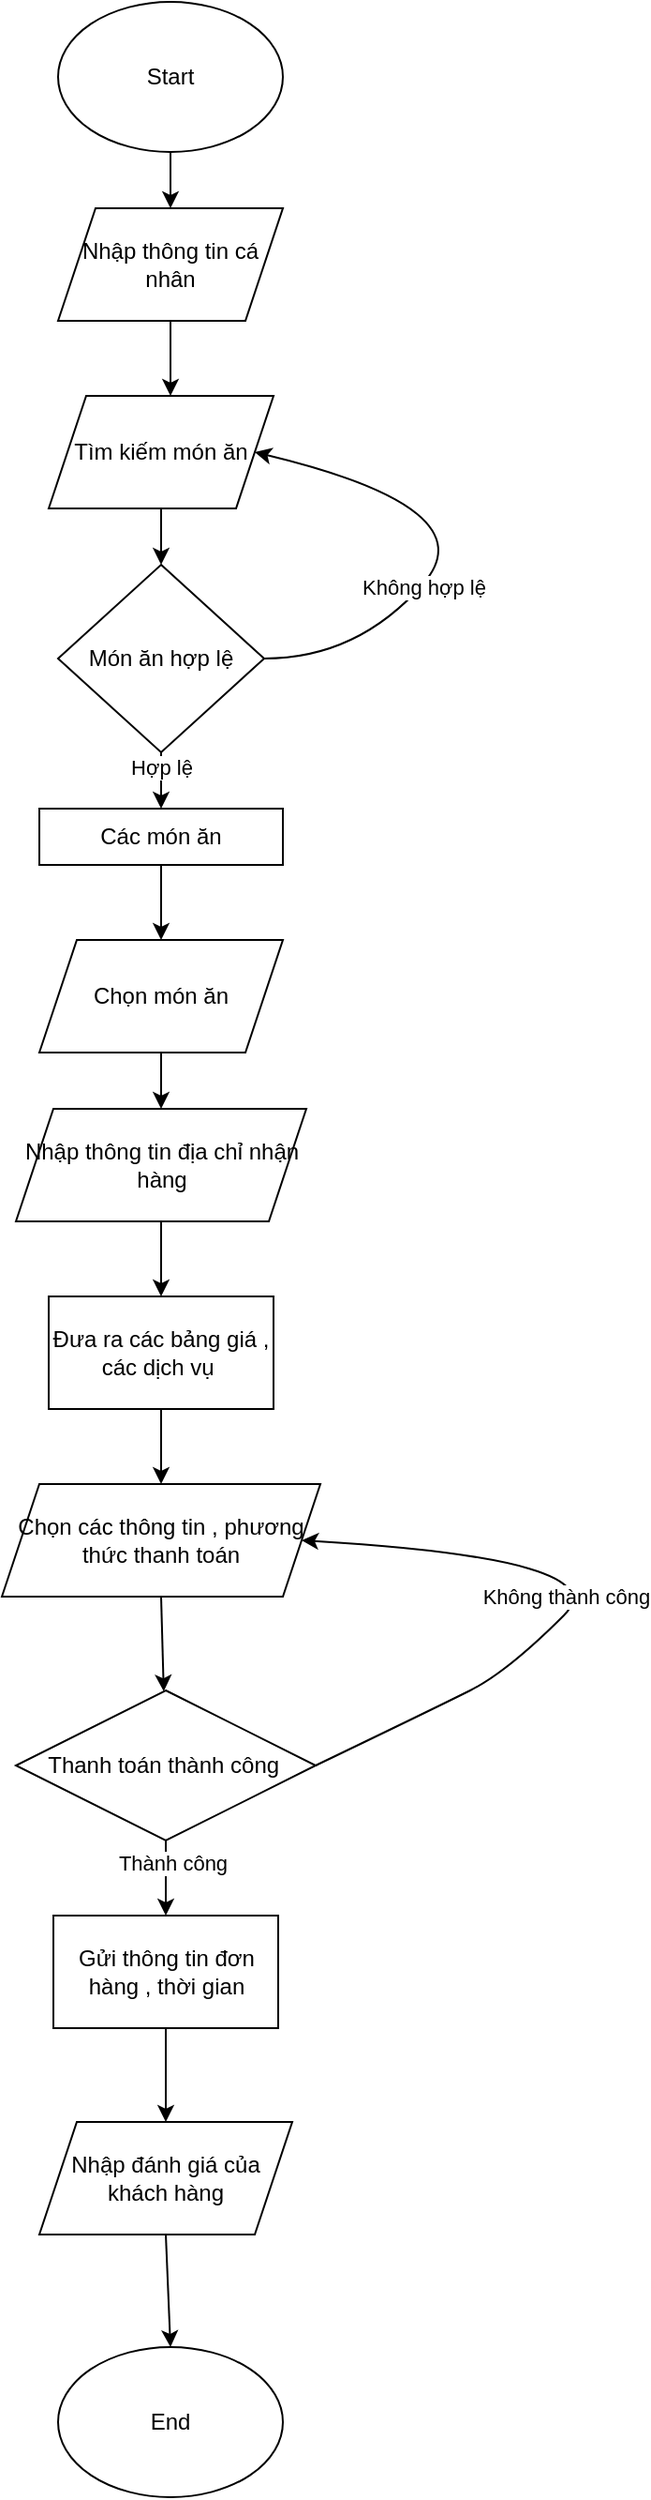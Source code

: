 <mxfile version="28.2.3">
  <diagram name="Trang-1" id="tx0tOLe0ebeHfLNTeAjb">
    <mxGraphModel dx="786" dy="451" grid="1" gridSize="10" guides="1" tooltips="1" connect="1" arrows="1" fold="1" page="1" pageScale="1" pageWidth="827" pageHeight="1169" math="0" shadow="0">
      <root>
        <mxCell id="0" />
        <mxCell id="1" parent="0" />
        <mxCell id="BoBG6MyyK4TwJBYPPZLz-1" value="Start" style="ellipse;whiteSpace=wrap;html=1;" parent="1" vertex="1">
          <mxGeometry x="340" y="10" width="120" height="80" as="geometry" />
        </mxCell>
        <mxCell id="dcd22xgBDRz-Wt_h7stV-1" value="End" style="ellipse;whiteSpace=wrap;html=1;" vertex="1" parent="1">
          <mxGeometry x="340" y="1260" width="120" height="80" as="geometry" />
        </mxCell>
        <mxCell id="dcd22xgBDRz-Wt_h7stV-2" value="Nhập thông tin cá nhân" style="shape=parallelogram;perimeter=parallelogramPerimeter;whiteSpace=wrap;html=1;fixedSize=1;" vertex="1" parent="1">
          <mxGeometry x="340" y="120" width="120" height="60" as="geometry" />
        </mxCell>
        <mxCell id="dcd22xgBDRz-Wt_h7stV-3" value="Tìm kiếm món ăn" style="shape=parallelogram;perimeter=parallelogramPerimeter;whiteSpace=wrap;html=1;fixedSize=1;" vertex="1" parent="1">
          <mxGeometry x="335" y="220" width="120" height="60" as="geometry" />
        </mxCell>
        <mxCell id="dcd22xgBDRz-Wt_h7stV-4" value="Món ăn hợp lệ" style="rhombus;whiteSpace=wrap;html=1;" vertex="1" parent="1">
          <mxGeometry x="340" y="310" width="110" height="100" as="geometry" />
        </mxCell>
        <mxCell id="dcd22xgBDRz-Wt_h7stV-5" value="" style="curved=1;endArrow=classic;html=1;rounded=0;entryX=1;entryY=0.5;entryDx=0;entryDy=0;" edge="1" parent="1" target="dcd22xgBDRz-Wt_h7stV-3">
          <mxGeometry width="50" height="50" relative="1" as="geometry">
            <mxPoint x="450" y="360" as="sourcePoint" />
            <mxPoint x="500" y="310" as="targetPoint" />
            <Array as="points">
              <mxPoint x="500" y="360" />
              <mxPoint x="570" y="280" />
            </Array>
          </mxGeometry>
        </mxCell>
        <mxCell id="dcd22xgBDRz-Wt_h7stV-6" value="Không hợp lệ" style="edgeLabel;html=1;align=center;verticalAlign=middle;resizable=0;points=[];" vertex="1" connectable="0" parent="dcd22xgBDRz-Wt_h7stV-5">
          <mxGeometry x="-0.285" y="-1" relative="1" as="geometry">
            <mxPoint as="offset" />
          </mxGeometry>
        </mxCell>
        <mxCell id="dcd22xgBDRz-Wt_h7stV-7" value="" style="endArrow=classic;html=1;rounded=0;entryX=0.5;entryY=0;entryDx=0;entryDy=0;" edge="1" parent="1" target="dcd22xgBDRz-Wt_h7stV-2">
          <mxGeometry width="50" height="50" relative="1" as="geometry">
            <mxPoint x="400" y="90" as="sourcePoint" />
            <mxPoint x="450" y="40" as="targetPoint" />
          </mxGeometry>
        </mxCell>
        <mxCell id="dcd22xgBDRz-Wt_h7stV-8" value="" style="endArrow=classic;html=1;rounded=0;exitX=0.5;exitY=1;exitDx=0;exitDy=0;" edge="1" parent="1" source="dcd22xgBDRz-Wt_h7stV-2">
          <mxGeometry width="50" height="50" relative="1" as="geometry">
            <mxPoint x="230" y="220" as="sourcePoint" />
            <mxPoint x="400" y="220" as="targetPoint" />
          </mxGeometry>
        </mxCell>
        <mxCell id="dcd22xgBDRz-Wt_h7stV-9" value="" style="endArrow=classic;html=1;rounded=0;exitX=0.5;exitY=1;exitDx=0;exitDy=0;entryX=0.5;entryY=0;entryDx=0;entryDy=0;" edge="1" parent="1" source="dcd22xgBDRz-Wt_h7stV-3" target="dcd22xgBDRz-Wt_h7stV-4">
          <mxGeometry width="50" height="50" relative="1" as="geometry">
            <mxPoint x="180" y="340" as="sourcePoint" />
            <mxPoint x="230" y="290" as="targetPoint" />
          </mxGeometry>
        </mxCell>
        <mxCell id="dcd22xgBDRz-Wt_h7stV-10" value="Chọn món ăn" style="shape=parallelogram;perimeter=parallelogramPerimeter;whiteSpace=wrap;html=1;fixedSize=1;" vertex="1" parent="1">
          <mxGeometry x="330" y="510" width="130" height="60" as="geometry" />
        </mxCell>
        <mxCell id="dcd22xgBDRz-Wt_h7stV-11" value="Nhập thông tin địa chỉ nhận hàng" style="shape=parallelogram;perimeter=parallelogramPerimeter;whiteSpace=wrap;html=1;fixedSize=1;" vertex="1" parent="1">
          <mxGeometry x="317.5" y="600" width="155" height="60" as="geometry" />
        </mxCell>
        <mxCell id="dcd22xgBDRz-Wt_h7stV-14" value="Đưa ra các bảng giá , các dịch vụ&amp;nbsp;" style="rounded=0;whiteSpace=wrap;html=1;" vertex="1" parent="1">
          <mxGeometry x="335" y="700" width="120" height="60" as="geometry" />
        </mxCell>
        <mxCell id="dcd22xgBDRz-Wt_h7stV-15" value="Chọn các thông tin , phương thức thanh toán" style="shape=parallelogram;perimeter=parallelogramPerimeter;whiteSpace=wrap;html=1;fixedSize=1;" vertex="1" parent="1">
          <mxGeometry x="310" y="800" width="170" height="60" as="geometry" />
        </mxCell>
        <mxCell id="dcd22xgBDRz-Wt_h7stV-16" value="Thanh toán thành công&amp;nbsp;" style="rhombus;whiteSpace=wrap;html=1;" vertex="1" parent="1">
          <mxGeometry x="317.5" y="910" width="160" height="80" as="geometry" />
        </mxCell>
        <mxCell id="dcd22xgBDRz-Wt_h7stV-18" value="" style="curved=1;endArrow=classic;html=1;rounded=0;entryX=1;entryY=0.5;entryDx=0;entryDy=0;exitX=1;exitY=0.5;exitDx=0;exitDy=0;" edge="1" parent="1" source="dcd22xgBDRz-Wt_h7stV-16" target="dcd22xgBDRz-Wt_h7stV-15">
          <mxGeometry width="50" height="50" relative="1" as="geometry">
            <mxPoint x="475" y="930" as="sourcePoint" />
            <mxPoint x="525" y="870" as="targetPoint" />
            <Array as="points">
              <mxPoint x="540" y="920" />
              <mxPoint x="580" y="900" />
              <mxPoint x="640" y="840" />
            </Array>
          </mxGeometry>
        </mxCell>
        <mxCell id="dcd22xgBDRz-Wt_h7stV-19" value="Không thành công" style="edgeLabel;html=1;align=center;verticalAlign=middle;resizable=0;points=[];" vertex="1" connectable="0" parent="dcd22xgBDRz-Wt_h7stV-18">
          <mxGeometry x="-0.109" y="6" relative="1" as="geometry">
            <mxPoint x="-1" as="offset" />
          </mxGeometry>
        </mxCell>
        <mxCell id="dcd22xgBDRz-Wt_h7stV-20" value="Các món ăn" style="rounded=0;whiteSpace=wrap;html=1;" vertex="1" parent="1">
          <mxGeometry x="330" y="440" width="130" height="30" as="geometry" />
        </mxCell>
        <mxCell id="dcd22xgBDRz-Wt_h7stV-21" value="Gửi thông tin đơn hàng , thời gian" style="rounded=0;whiteSpace=wrap;html=1;" vertex="1" parent="1">
          <mxGeometry x="337.5" y="1030" width="120" height="60" as="geometry" />
        </mxCell>
        <mxCell id="dcd22xgBDRz-Wt_h7stV-22" value="Nhập đánh giá của khách hàng" style="shape=parallelogram;perimeter=parallelogramPerimeter;whiteSpace=wrap;html=1;fixedSize=1;" vertex="1" parent="1">
          <mxGeometry x="330" y="1140" width="135" height="60" as="geometry" />
        </mxCell>
        <mxCell id="dcd22xgBDRz-Wt_h7stV-23" value="" style="endArrow=classic;html=1;rounded=0;exitX=0.5;exitY=1;exitDx=0;exitDy=0;entryX=0.5;entryY=0;entryDx=0;entryDy=0;" edge="1" parent="1" source="dcd22xgBDRz-Wt_h7stV-4" target="dcd22xgBDRz-Wt_h7stV-20">
          <mxGeometry width="50" height="50" relative="1" as="geometry">
            <mxPoint x="380" y="460" as="sourcePoint" />
            <mxPoint x="430" y="410" as="targetPoint" />
          </mxGeometry>
        </mxCell>
        <mxCell id="dcd22xgBDRz-Wt_h7stV-34" value="Hợp lệ" style="edgeLabel;html=1;align=center;verticalAlign=middle;resizable=0;points=[];" vertex="1" connectable="0" parent="dcd22xgBDRz-Wt_h7stV-23">
          <mxGeometry x="-0.467" relative="1" as="geometry">
            <mxPoint as="offset" />
          </mxGeometry>
        </mxCell>
        <mxCell id="dcd22xgBDRz-Wt_h7stV-24" value="" style="endArrow=classic;html=1;rounded=0;exitX=0.5;exitY=1;exitDx=0;exitDy=0;" edge="1" parent="1" source="dcd22xgBDRz-Wt_h7stV-20" target="dcd22xgBDRz-Wt_h7stV-10">
          <mxGeometry width="50" height="50" relative="1" as="geometry">
            <mxPoint x="120" y="550" as="sourcePoint" />
            <mxPoint x="170" y="500" as="targetPoint" />
          </mxGeometry>
        </mxCell>
        <mxCell id="dcd22xgBDRz-Wt_h7stV-25" value="" style="endArrow=classic;html=1;rounded=0;exitX=0.5;exitY=1;exitDx=0;exitDy=0;entryX=0.5;entryY=0;entryDx=0;entryDy=0;" edge="1" parent="1" source="dcd22xgBDRz-Wt_h7stV-10" target="dcd22xgBDRz-Wt_h7stV-11">
          <mxGeometry width="50" height="50" relative="1" as="geometry">
            <mxPoint x="160" y="670" as="sourcePoint" />
            <mxPoint x="210" y="620" as="targetPoint" />
          </mxGeometry>
        </mxCell>
        <mxCell id="dcd22xgBDRz-Wt_h7stV-26" value="" style="endArrow=classic;html=1;rounded=0;exitX=0.5;exitY=1;exitDx=0;exitDy=0;entryX=0.5;entryY=0;entryDx=0;entryDy=0;" edge="1" parent="1" source="dcd22xgBDRz-Wt_h7stV-11" target="dcd22xgBDRz-Wt_h7stV-14">
          <mxGeometry width="50" height="50" relative="1" as="geometry">
            <mxPoint x="380" y="660" as="sourcePoint" />
            <mxPoint x="430" y="610" as="targetPoint" />
          </mxGeometry>
        </mxCell>
        <mxCell id="dcd22xgBDRz-Wt_h7stV-27" value="" style="endArrow=classic;html=1;rounded=0;exitX=0.5;exitY=1;exitDx=0;exitDy=0;" edge="1" parent="1" source="dcd22xgBDRz-Wt_h7stV-14" target="dcd22xgBDRz-Wt_h7stV-15">
          <mxGeometry width="50" height="50" relative="1" as="geometry">
            <mxPoint x="110" y="860" as="sourcePoint" />
            <mxPoint x="160" y="810" as="targetPoint" />
          </mxGeometry>
        </mxCell>
        <mxCell id="dcd22xgBDRz-Wt_h7stV-28" value="" style="endArrow=classic;html=1;rounded=0;exitX=0.5;exitY=1;exitDx=0;exitDy=0;" edge="1" parent="1" source="dcd22xgBDRz-Wt_h7stV-15" target="dcd22xgBDRz-Wt_h7stV-16">
          <mxGeometry width="50" height="50" relative="1" as="geometry">
            <mxPoint x="430" y="910" as="sourcePoint" />
            <mxPoint x="480" y="860" as="targetPoint" />
          </mxGeometry>
        </mxCell>
        <mxCell id="dcd22xgBDRz-Wt_h7stV-29" value="" style="endArrow=classic;html=1;rounded=0;exitX=0.5;exitY=1;exitDx=0;exitDy=0;" edge="1" parent="1" source="dcd22xgBDRz-Wt_h7stV-16" target="dcd22xgBDRz-Wt_h7stV-21">
          <mxGeometry width="50" height="50" relative="1" as="geometry">
            <mxPoint x="50" y="1220" as="sourcePoint" />
            <mxPoint x="100" y="1170" as="targetPoint" />
          </mxGeometry>
        </mxCell>
        <mxCell id="dcd22xgBDRz-Wt_h7stV-33" value="Thành công" style="edgeLabel;html=1;align=center;verticalAlign=middle;resizable=0;points=[];" vertex="1" connectable="0" parent="dcd22xgBDRz-Wt_h7stV-29">
          <mxGeometry x="-0.4" y="3" relative="1" as="geometry">
            <mxPoint as="offset" />
          </mxGeometry>
        </mxCell>
        <mxCell id="dcd22xgBDRz-Wt_h7stV-31" value="" style="endArrow=classic;html=1;rounded=0;exitX=0.5;exitY=1;exitDx=0;exitDy=0;entryX=0.5;entryY=0;entryDx=0;entryDy=0;" edge="1" parent="1" source="dcd22xgBDRz-Wt_h7stV-21" target="dcd22xgBDRz-Wt_h7stV-22">
          <mxGeometry width="50" height="50" relative="1" as="geometry">
            <mxPoint x="410" y="1140" as="sourcePoint" />
            <mxPoint x="460" y="1090" as="targetPoint" />
          </mxGeometry>
        </mxCell>
        <mxCell id="dcd22xgBDRz-Wt_h7stV-32" value="" style="endArrow=classic;html=1;rounded=0;exitX=0.5;exitY=1;exitDx=0;exitDy=0;entryX=0.5;entryY=0;entryDx=0;entryDy=0;" edge="1" parent="1" source="dcd22xgBDRz-Wt_h7stV-22" target="dcd22xgBDRz-Wt_h7stV-1">
          <mxGeometry width="50" height="50" relative="1" as="geometry">
            <mxPoint x="470" y="1260" as="sourcePoint" />
            <mxPoint x="409" y="1263" as="targetPoint" />
          </mxGeometry>
        </mxCell>
      </root>
    </mxGraphModel>
  </diagram>
</mxfile>
